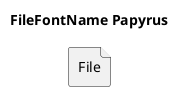 @startuml
'!include ../../../plantuml-styles/plantuml-ae-skinparam-ex.iuml

skinparam FileFontName Papyrus

title FileFontName Papyrus

file File 
@enduml